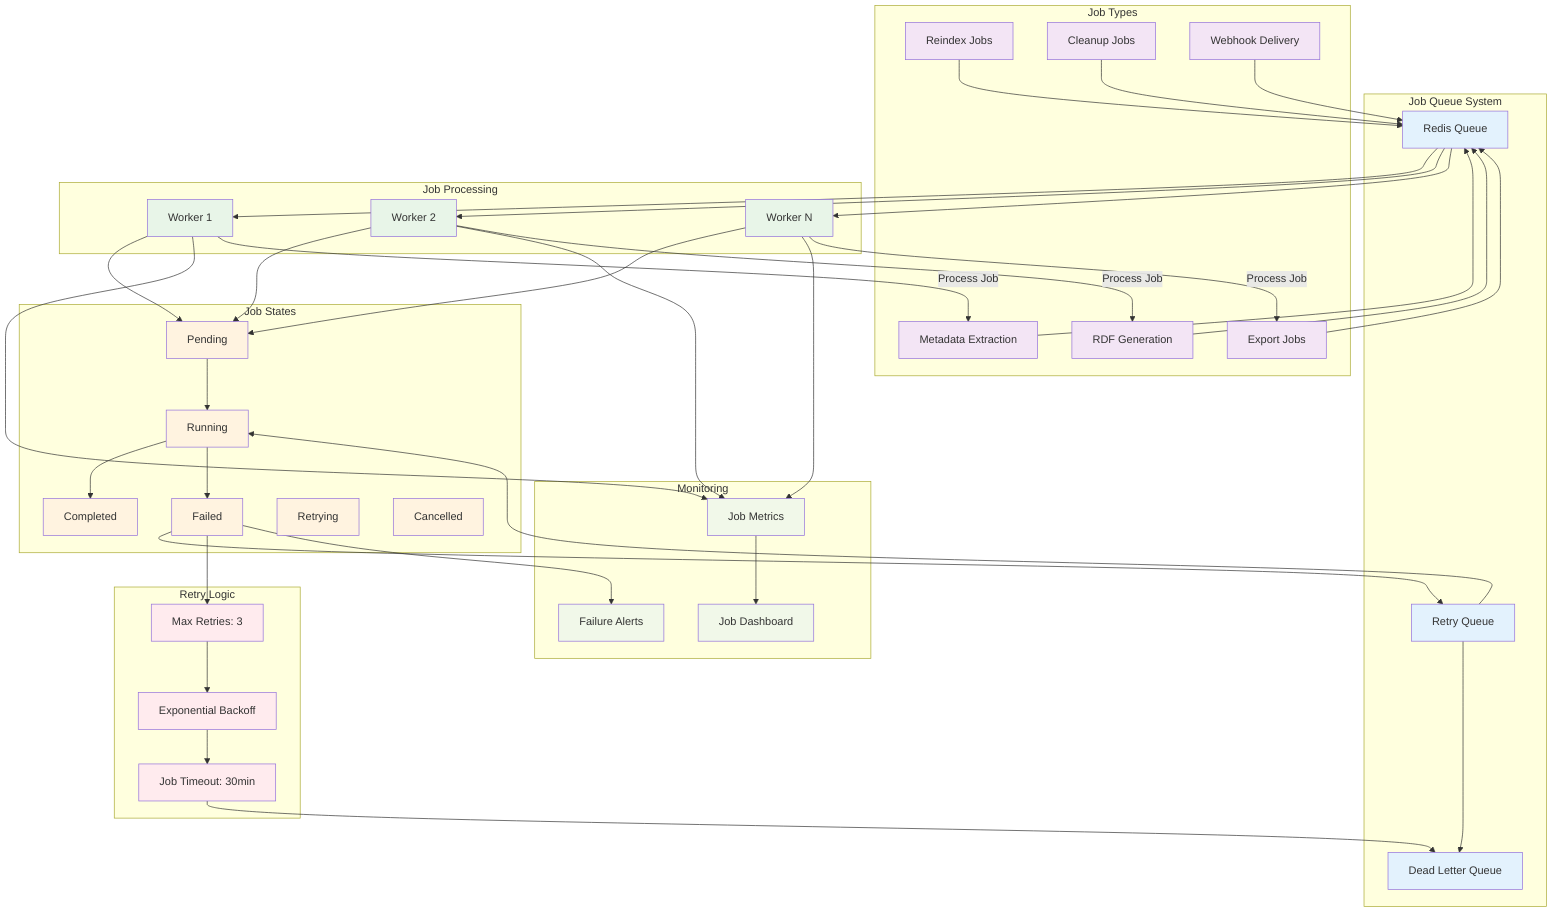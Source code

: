 graph TB
    subgraph "Job Queue System"
        QUEUE[Redis Queue]
        DLQ[Dead Letter Queue]
        RETRY[Retry Queue]
    end

    subgraph "Job Types"
        METADATA[Metadata Extraction]
        RDF[RDF Generation]
        EXPORT[Export Jobs]
        REINDEX[Reindex Jobs]
        CLEANUP[Cleanup Jobs]
        WEBHOOK[Webhook Delivery]
    end

    subgraph "Job Processing"
        WORKER1[Worker 1]
        WORKER2[Worker 2]
        WORKER3[Worker N]
    end

    subgraph "Job States"
        PENDING[Pending]
        RUNNING[Running]
        COMPLETED[Completed]
        FAILED[Failed]
        RETRYING[Retrying]
        CANCELLED[Cancelled]
    end

    subgraph "Retry Logic"
        MAX_RETRIES[Max Retries: 3]
        BACKOFF[Exponential Backoff]
        TIMEOUT[Job Timeout: 30min]
    end

    subgraph "Monitoring"
        METRICS[Job Metrics]
        ALERTS[Failure Alerts]
        DASHBOARD[Job Dashboard]
    end

    %% Job flow
    METADATA --> QUEUE
    RDF --> QUEUE
    EXPORT --> QUEUE
    REINDEX --> QUEUE
    CLEANUP --> QUEUE
    WEBHOOK --> QUEUE

    QUEUE --> WORKER1
    QUEUE --> WORKER2
    QUEUE --> WORKER3

    WORKER1 --> PENDING
    WORKER2 --> PENDING
    WORKER3 --> PENDING

    PENDING --> RUNNING
    RUNNING --> COMPLETED
    RUNNING --> FAILED

    FAILED --> RETRY
    RETRY --> RUNNING
    RETRY --> DLQ

    %% Retry logic
    FAILED --> MAX_RETRIES
    MAX_RETRIES --> BACKOFF
    BACKOFF --> TIMEOUT
    TIMEOUT --> DLQ

    %% Monitoring
    WORKER1 --> METRICS
    WORKER2 --> METRICS
    WORKER3 --> METRICS
    FAILED --> ALERTS
    METRICS --> DASHBOARD

    %% Job processing details
    WORKER1 --> |"Process Job"| METADATA
    WORKER2 --> |"Process Job"| RDF
    WORKER3 --> |"Process Job"| EXPORT

    %% Styling
    classDef queueClass fill:#e3f2fd
    classDef jobClass fill:#f3e5f5
    classDef workerClass fill:#e8f5e8
    classDef stateClass fill:#fff3e0
    classDef retryClass fill:#ffebee
    classDef monitorClass fill:#f1f8e9

    class QUEUE,DLQ,RETRY queueClass
    class METADATA,RDF,EXPORT,REINDEX,CLEANUP,WEBHOOK jobClass
    class WORKER1,WORKER2,WORKER3 workerClass
    class PENDING,RUNNING,COMPLETED,FAILED,RETRYING,CANCELLED stateClass
    class MAX_RETRIES,BACKOFF,TIMEOUT retryClass
    class METRICS,ALERTS,DASHBOARD monitorClass